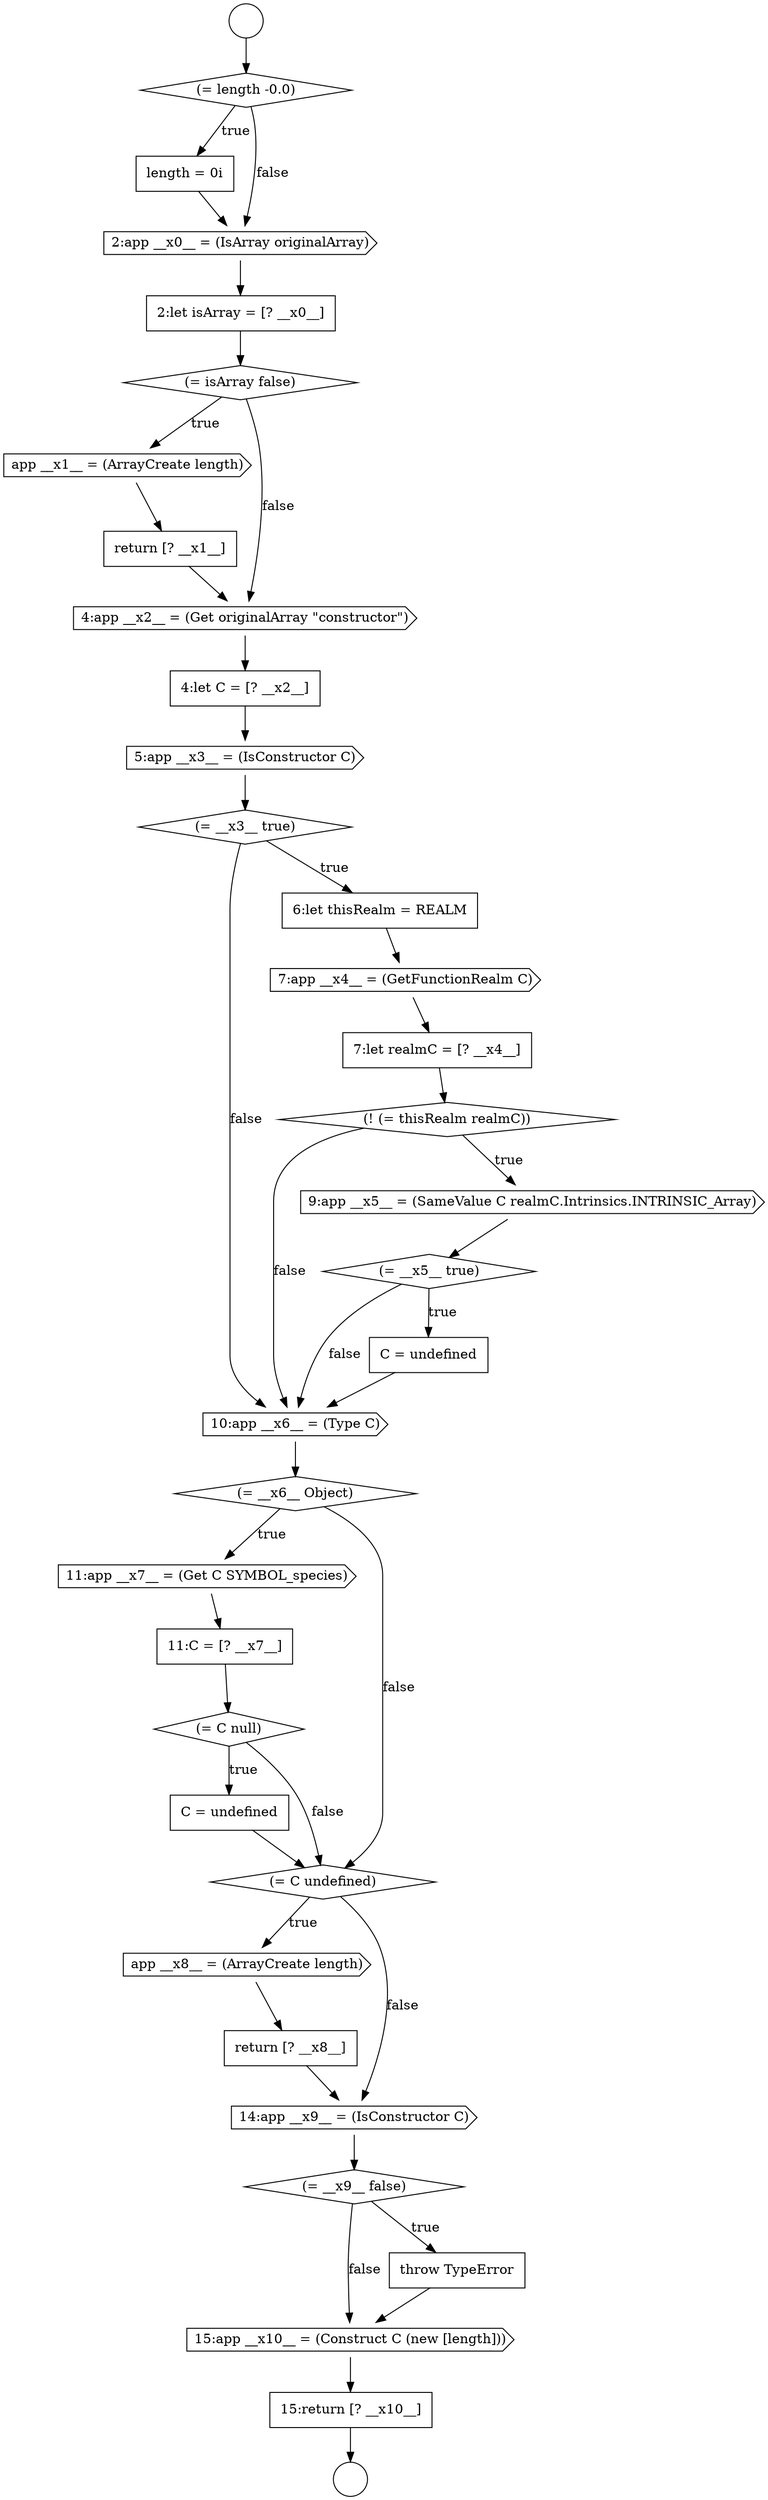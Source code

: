 digraph {
  node2360 [shape=cds, label=<<font color="black">15:app __x10__ = (Construct C (new [length]))</font>> color="black" fillcolor="white" style=filled]
  node2348 [shape=cds, label=<<font color="black">10:app __x6__ = (Type C)</font>> color="black" fillcolor="white" style=filled]
  node2335 [shape=cds, label=<<font color="black">app __x1__ = (ArrayCreate length)</font>> color="black" fillcolor="white" style=filled]
  node2359 [shape=none, margin=0, label=<<font color="black">
    <table border="0" cellborder="1" cellspacing="0" cellpadding="10">
      <tr><td align="left">throw TypeError</td></tr>
    </table>
  </font>> color="black" fillcolor="white" style=filled]
  node2349 [shape=diamond, label=<<font color="black">(= __x6__ Object)</font>> color="black" fillcolor="white" style=filled]
  node2355 [shape=cds, label=<<font color="black">app __x8__ = (ArrayCreate length)</font>> color="black" fillcolor="white" style=filled]
  node2338 [shape=none, margin=0, label=<<font color="black">
    <table border="0" cellborder="1" cellspacing="0" cellpadding="10">
      <tr><td align="left">4:let C = [? __x2__]</td></tr>
    </table>
  </font>> color="black" fillcolor="white" style=filled]
  node2358 [shape=diamond, label=<<font color="black">(= __x9__ false)</font>> color="black" fillcolor="white" style=filled]
  node2350 [shape=cds, label=<<font color="black">11:app __x7__ = (Get C SYMBOL_species)</font>> color="black" fillcolor="white" style=filled]
  node2333 [shape=none, margin=0, label=<<font color="black">
    <table border="0" cellborder="1" cellspacing="0" cellpadding="10">
      <tr><td align="left">2:let isArray = [? __x0__]</td></tr>
    </table>
  </font>> color="black" fillcolor="white" style=filled]
  node2357 [shape=cds, label=<<font color="black">14:app __x9__ = (IsConstructor C)</font>> color="black" fillcolor="white" style=filled]
  node2330 [shape=diamond, label=<<font color="black">(= length -0.0)</font>> color="black" fillcolor="white" style=filled]
  node2353 [shape=none, margin=0, label=<<font color="black">
    <table border="0" cellborder="1" cellspacing="0" cellpadding="10">
      <tr><td align="left">C = undefined</td></tr>
    </table>
  </font>> color="black" fillcolor="white" style=filled]
  node2351 [shape=none, margin=0, label=<<font color="black">
    <table border="0" cellborder="1" cellspacing="0" cellpadding="10">
      <tr><td align="left">11:C = [? __x7__]</td></tr>
    </table>
  </font>> color="black" fillcolor="white" style=filled]
  node2341 [shape=none, margin=0, label=<<font color="black">
    <table border="0" cellborder="1" cellspacing="0" cellpadding="10">
      <tr><td align="left">6:let thisRealm = REALM</td></tr>
    </table>
  </font>> color="black" fillcolor="white" style=filled]
  node2336 [shape=none, margin=0, label=<<font color="black">
    <table border="0" cellborder="1" cellspacing="0" cellpadding="10">
      <tr><td align="left">return [? __x1__]</td></tr>
    </table>
  </font>> color="black" fillcolor="white" style=filled]
  node2331 [shape=none, margin=0, label=<<font color="black">
    <table border="0" cellborder="1" cellspacing="0" cellpadding="10">
      <tr><td align="left">length = 0i</td></tr>
    </table>
  </font>> color="black" fillcolor="white" style=filled]
  node2328 [shape=circle label=" " color="black" fillcolor="white" style=filled]
  node2339 [shape=cds, label=<<font color="black">5:app __x3__ = (IsConstructor C)</font>> color="black" fillcolor="white" style=filled]
  node2356 [shape=none, margin=0, label=<<font color="black">
    <table border="0" cellborder="1" cellspacing="0" cellpadding="10">
      <tr><td align="left">return [? __x8__]</td></tr>
    </table>
  </font>> color="black" fillcolor="white" style=filled]
  node2332 [shape=cds, label=<<font color="black">2:app __x0__ = (IsArray originalArray)</font>> color="black" fillcolor="white" style=filled]
  node2345 [shape=cds, label=<<font color="black">9:app __x5__ = (SameValue C realmC.Intrinsics.INTRINSIC_Array)</font>> color="black" fillcolor="white" style=filled]
  node2344 [shape=diamond, label=<<font color="black">(! (= thisRealm realmC))</font>> color="black" fillcolor="white" style=filled]
  node2346 [shape=diamond, label=<<font color="black">(= __x5__ true)</font>> color="black" fillcolor="white" style=filled]
  node2361 [shape=none, margin=0, label=<<font color="black">
    <table border="0" cellborder="1" cellspacing="0" cellpadding="10">
      <tr><td align="left">15:return [? __x10__]</td></tr>
    </table>
  </font>> color="black" fillcolor="white" style=filled]
  node2343 [shape=none, margin=0, label=<<font color="black">
    <table border="0" cellborder="1" cellspacing="0" cellpadding="10">
      <tr><td align="left">7:let realmC = [? __x4__]</td></tr>
    </table>
  </font>> color="black" fillcolor="white" style=filled]
  node2329 [shape=circle label=" " color="black" fillcolor="white" style=filled]
  node2337 [shape=cds, label=<<font color="black">4:app __x2__ = (Get originalArray &quot;constructor&quot;)</font>> color="black" fillcolor="white" style=filled]
  node2354 [shape=diamond, label=<<font color="black">(= C undefined)</font>> color="black" fillcolor="white" style=filled]
  node2352 [shape=diamond, label=<<font color="black">(= C null)</font>> color="black" fillcolor="white" style=filled]
  node2347 [shape=none, margin=0, label=<<font color="black">
    <table border="0" cellborder="1" cellspacing="0" cellpadding="10">
      <tr><td align="left">C = undefined</td></tr>
    </table>
  </font>> color="black" fillcolor="white" style=filled]
  node2342 [shape=cds, label=<<font color="black">7:app __x4__ = (GetFunctionRealm C)</font>> color="black" fillcolor="white" style=filled]
  node2334 [shape=diamond, label=<<font color="black">(= isArray false)</font>> color="black" fillcolor="white" style=filled]
  node2340 [shape=diamond, label=<<font color="black">(= __x3__ true)</font>> color="black" fillcolor="white" style=filled]
  node2335 -> node2336 [ color="black"]
  node2343 -> node2344 [ color="black"]
  node2340 -> node2341 [label=<<font color="black">true</font>> color="black"]
  node2340 -> node2348 [label=<<font color="black">false</font>> color="black"]
  node2337 -> node2338 [ color="black"]
  node2356 -> node2357 [ color="black"]
  node2354 -> node2355 [label=<<font color="black">true</font>> color="black"]
  node2354 -> node2357 [label=<<font color="black">false</font>> color="black"]
  node2333 -> node2334 [ color="black"]
  node2357 -> node2358 [ color="black"]
  node2358 -> node2359 [label=<<font color="black">true</font>> color="black"]
  node2358 -> node2360 [label=<<font color="black">false</font>> color="black"]
  node2348 -> node2349 [ color="black"]
  node2351 -> node2352 [ color="black"]
  node2345 -> node2346 [ color="black"]
  node2339 -> node2340 [ color="black"]
  node2330 -> node2331 [label=<<font color="black">true</font>> color="black"]
  node2330 -> node2332 [label=<<font color="black">false</font>> color="black"]
  node2328 -> node2330 [ color="black"]
  node2344 -> node2345 [label=<<font color="black">true</font>> color="black"]
  node2344 -> node2348 [label=<<font color="black">false</font>> color="black"]
  node2355 -> node2356 [ color="black"]
  node2350 -> node2351 [ color="black"]
  node2346 -> node2347 [label=<<font color="black">true</font>> color="black"]
  node2346 -> node2348 [label=<<font color="black">false</font>> color="black"]
  node2338 -> node2339 [ color="black"]
  node2334 -> node2335 [label=<<font color="black">true</font>> color="black"]
  node2334 -> node2337 [label=<<font color="black">false</font>> color="black"]
  node2342 -> node2343 [ color="black"]
  node2361 -> node2329 [ color="black"]
  node2352 -> node2353 [label=<<font color="black">true</font>> color="black"]
  node2352 -> node2354 [label=<<font color="black">false</font>> color="black"]
  node2331 -> node2332 [ color="black"]
  node2332 -> node2333 [ color="black"]
  node2359 -> node2360 [ color="black"]
  node2336 -> node2337 [ color="black"]
  node2341 -> node2342 [ color="black"]
  node2360 -> node2361 [ color="black"]
  node2349 -> node2350 [label=<<font color="black">true</font>> color="black"]
  node2349 -> node2354 [label=<<font color="black">false</font>> color="black"]
  node2347 -> node2348 [ color="black"]
  node2353 -> node2354 [ color="black"]
}
